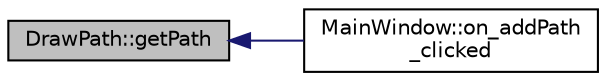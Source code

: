 digraph "DrawPath::getPath"
{
  edge [fontname="Helvetica",fontsize="10",labelfontname="Helvetica",labelfontsize="10"];
  node [fontname="Helvetica",fontsize="10",shape=record];
  rankdir="LR";
  Node19 [label="DrawPath::getPath",height=0.2,width=0.4,color="black", fillcolor="grey75", style="filled", fontcolor="black"];
  Node19 -> Node20 [dir="back",color="midnightblue",fontsize="10",style="solid",fontname="Helvetica"];
  Node20 [label="MainWindow::on_addPath\l_clicked",height=0.2,width=0.4,color="black", fillcolor="white", style="filled",URL="$class_main_window.html#a477d9436f529798efe3f63ae8fa36a40",tooltip="Adds an autonomous path. "];
}
